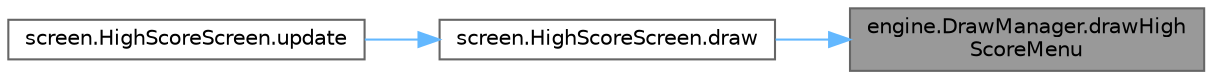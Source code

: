 digraph "engine.DrawManager.drawHighScoreMenu"
{
 // LATEX_PDF_SIZE
  bgcolor="transparent";
  edge [fontname=Helvetica,fontsize=10,labelfontname=Helvetica,labelfontsize=10];
  node [fontname=Helvetica,fontsize=10,shape=box,height=0.2,width=0.4];
  rankdir="RL";
  Node1 [id="Node000001",label="engine.DrawManager.drawHigh\lScoreMenu",height=0.2,width=0.4,color="gray40", fillcolor="grey60", style="filled", fontcolor="black",tooltip="Draws high score screen title and instructions."];
  Node1 -> Node2 [id="edge1_Node000001_Node000002",dir="back",color="steelblue1",style="solid",tooltip=" "];
  Node2 [id="Node000002",label="screen.HighScoreScreen.draw",height=0.2,width=0.4,color="grey40", fillcolor="white", style="filled",URL="$classscreen_1_1_high_score_screen.html#ac1bf2de37016bbe023dd444517e4c4de",tooltip="Draws the elements associated with the screen."];
  Node2 -> Node3 [id="edge2_Node000002_Node000003",dir="back",color="steelblue1",style="solid",tooltip=" "];
  Node3 [id="Node000003",label="screen.HighScoreScreen.update",height=0.2,width=0.4,color="grey40", fillcolor="white", style="filled",URL="$classscreen_1_1_high_score_screen.html#adec70baa7a1861f519c3a23490cc081e",tooltip="Updates the elements on screen and checks for events."];
}
